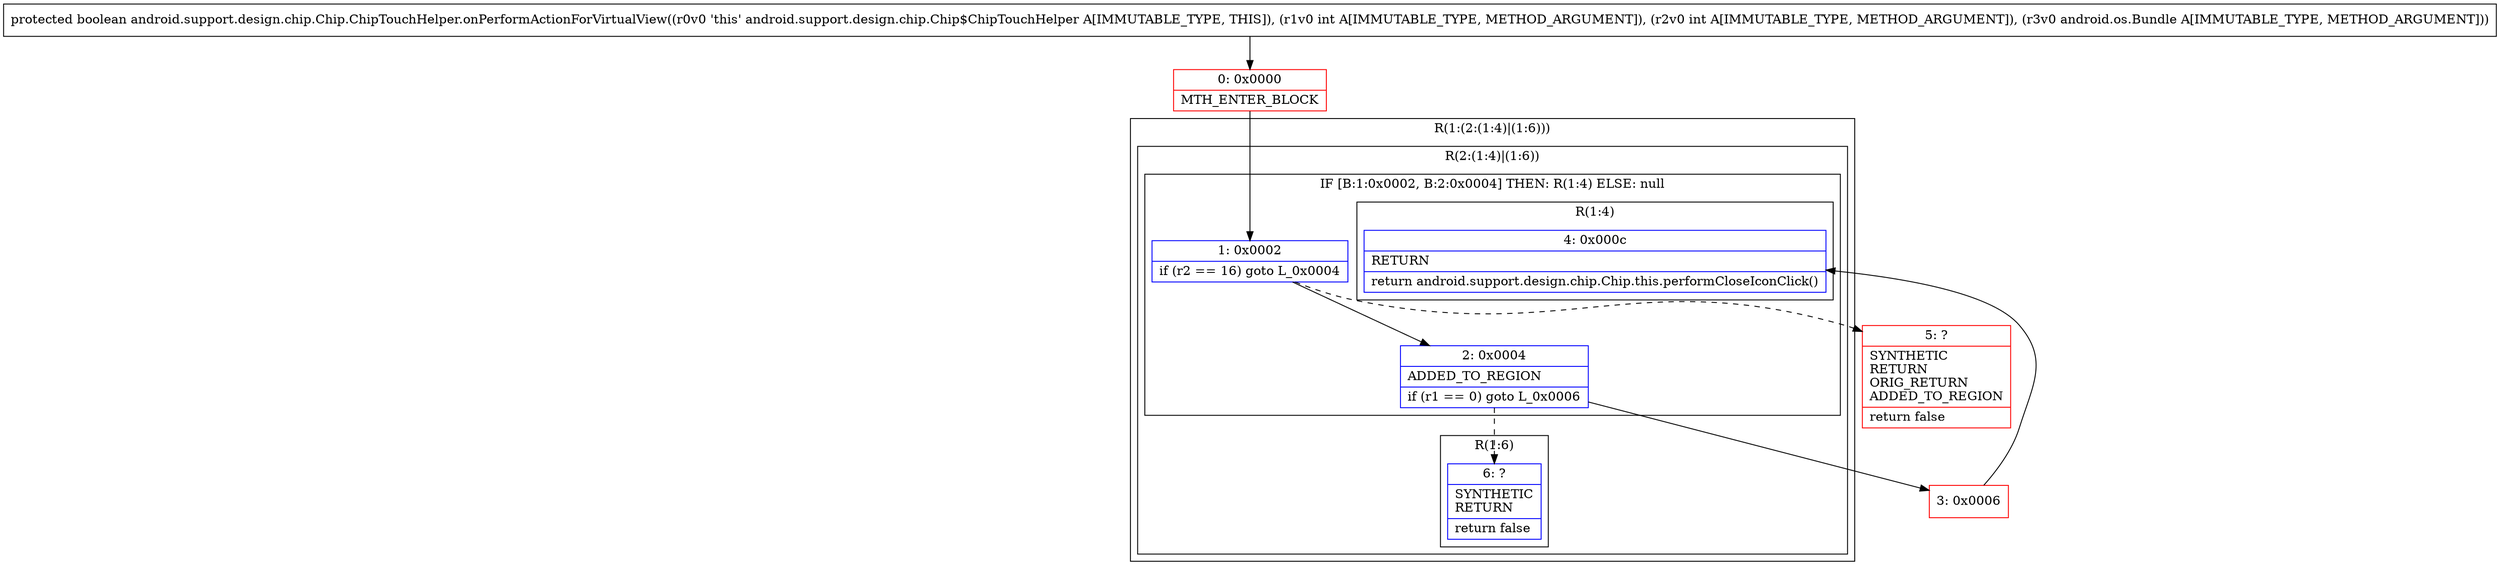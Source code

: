 digraph "CFG forandroid.support.design.chip.Chip.ChipTouchHelper.onPerformActionForVirtualView(IILandroid\/os\/Bundle;)Z" {
subgraph cluster_Region_1859208409 {
label = "R(1:(2:(1:4)|(1:6)))";
node [shape=record,color=blue];
subgraph cluster_Region_273358306 {
label = "R(2:(1:4)|(1:6))";
node [shape=record,color=blue];
subgraph cluster_IfRegion_392765370 {
label = "IF [B:1:0x0002, B:2:0x0004] THEN: R(1:4) ELSE: null";
node [shape=record,color=blue];
Node_1 [shape=record,label="{1\:\ 0x0002|if (r2 == 16) goto L_0x0004\l}"];
Node_2 [shape=record,label="{2\:\ 0x0004|ADDED_TO_REGION\l|if (r1 == 0) goto L_0x0006\l}"];
subgraph cluster_Region_298321182 {
label = "R(1:4)";
node [shape=record,color=blue];
Node_4 [shape=record,label="{4\:\ 0x000c|RETURN\l|return android.support.design.chip.Chip.this.performCloseIconClick()\l}"];
}
}
subgraph cluster_Region_1968925810 {
label = "R(1:6)";
node [shape=record,color=blue];
Node_6 [shape=record,label="{6\:\ ?|SYNTHETIC\lRETURN\l|return false\l}"];
}
}
}
Node_0 [shape=record,color=red,label="{0\:\ 0x0000|MTH_ENTER_BLOCK\l}"];
Node_3 [shape=record,color=red,label="{3\:\ 0x0006}"];
Node_5 [shape=record,color=red,label="{5\:\ ?|SYNTHETIC\lRETURN\lORIG_RETURN\lADDED_TO_REGION\l|return false\l}"];
MethodNode[shape=record,label="{protected boolean android.support.design.chip.Chip.ChipTouchHelper.onPerformActionForVirtualView((r0v0 'this' android.support.design.chip.Chip$ChipTouchHelper A[IMMUTABLE_TYPE, THIS]), (r1v0 int A[IMMUTABLE_TYPE, METHOD_ARGUMENT]), (r2v0 int A[IMMUTABLE_TYPE, METHOD_ARGUMENT]), (r3v0 android.os.Bundle A[IMMUTABLE_TYPE, METHOD_ARGUMENT])) }"];
MethodNode -> Node_0;
Node_1 -> Node_2;
Node_1 -> Node_5[style=dashed];
Node_2 -> Node_3;
Node_2 -> Node_6[style=dashed];
Node_0 -> Node_1;
Node_3 -> Node_4;
}

